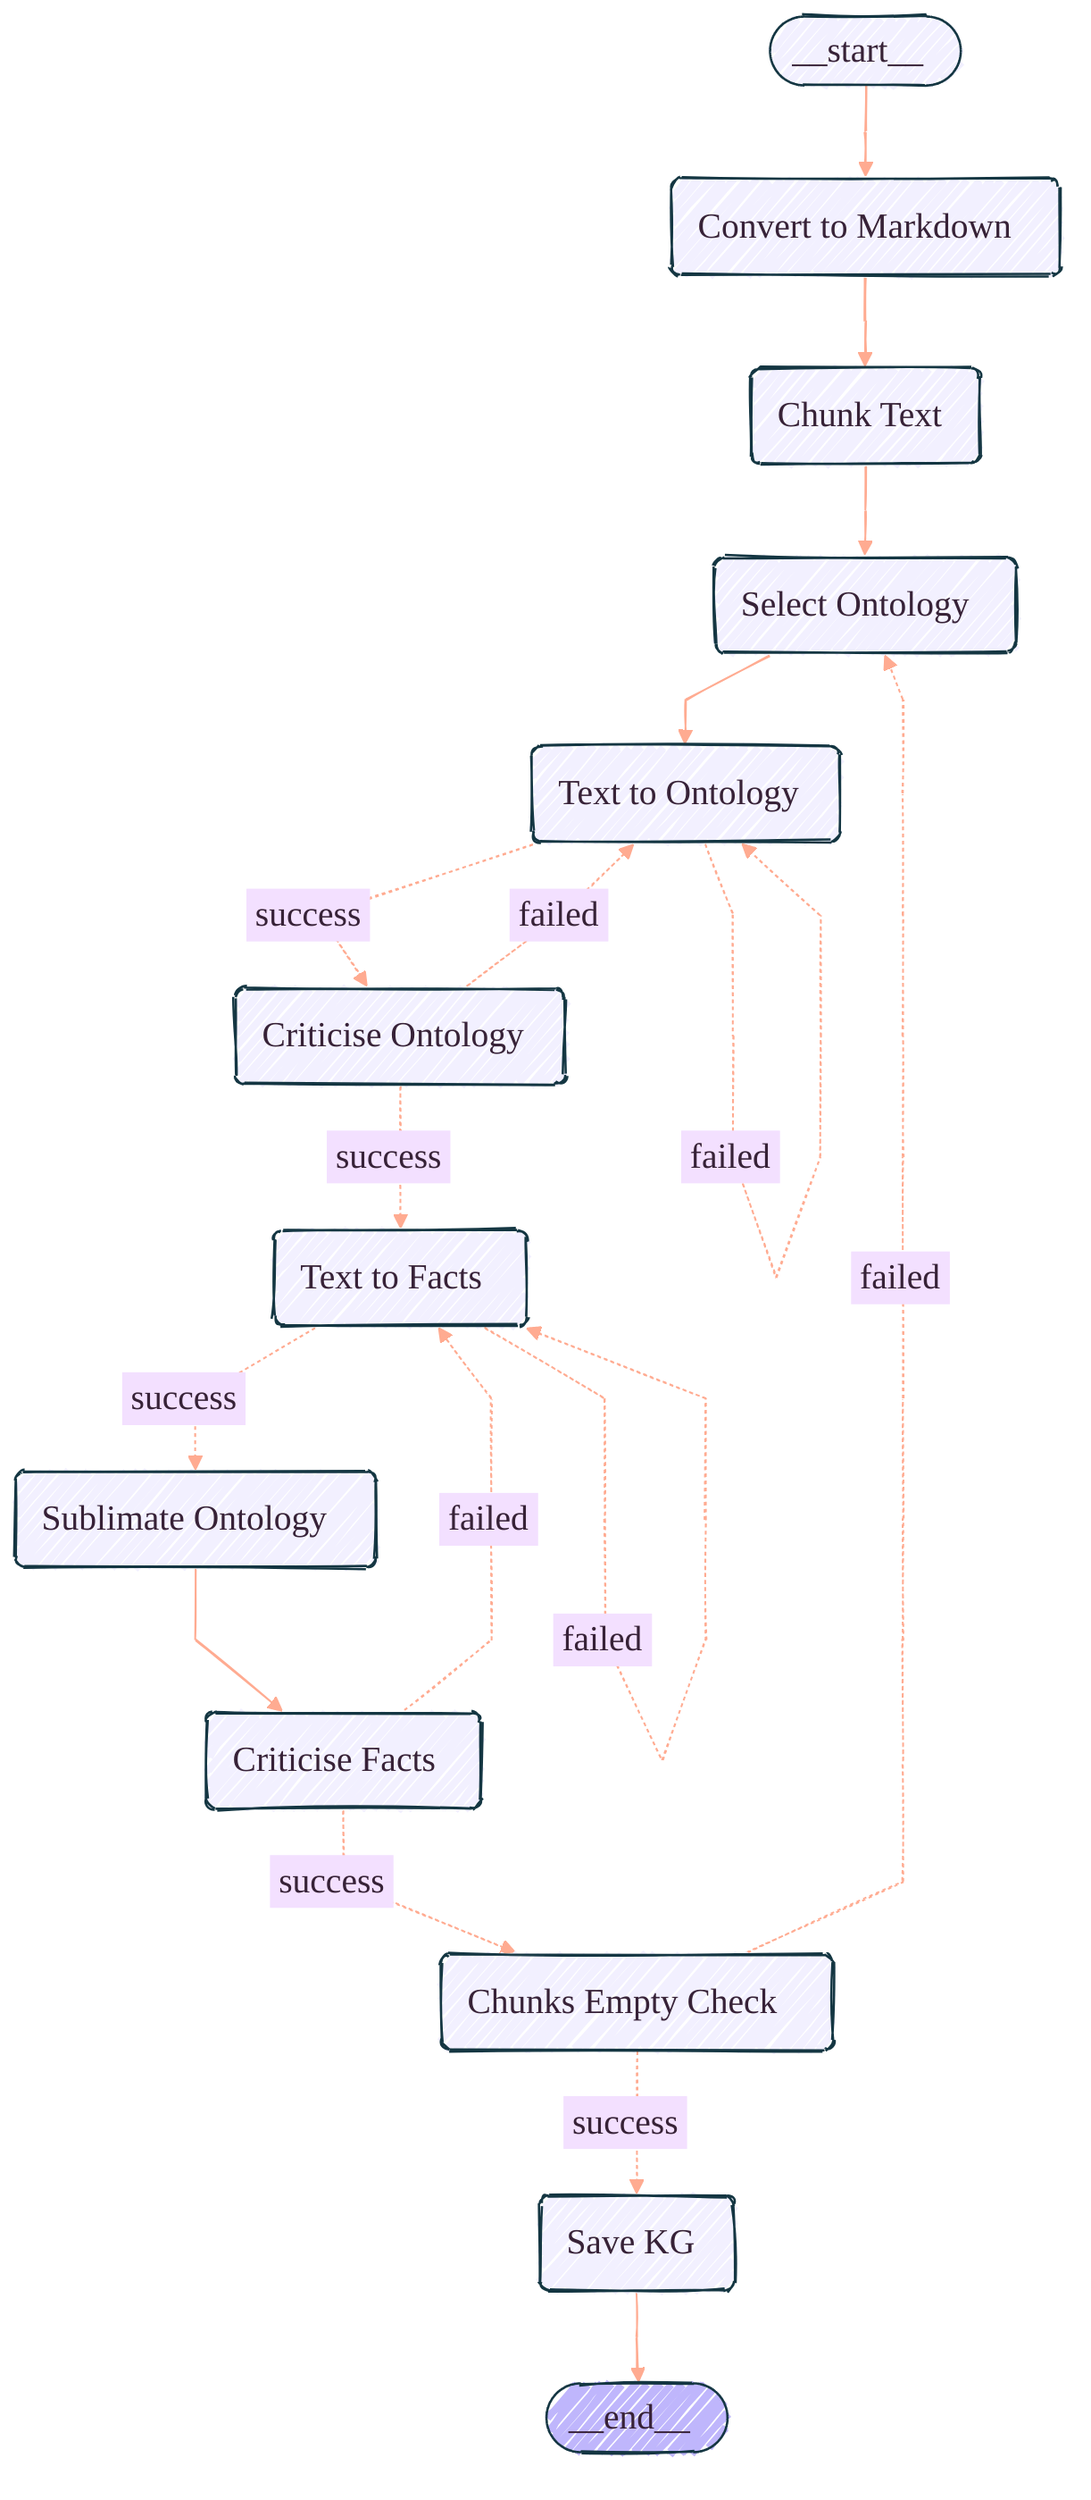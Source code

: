 ---
config:
  flowchart:
    curve: linear
    htmlLabels: true
    useMaxWidth: true
  look: handDrawn
  theme: base
  themeVariables:
    fontFamily: '''Architects Daughter'', cursive'
    fontSize: 20px
    lineColor: '#FFAB91'
    primaryBorderColor: '#143642'
    primaryColor: '#FFF3E0'
    primaryTextColor: '#372237'
---
graph TD;
	__start__([<p>__start__</p>]):::first
	Convert_to_Markdown(Convert to Markdown)
	Chunk_Text(Chunk Text)
	Select_Ontology(Select Ontology)
	Text_to_Ontology(Text to Ontology)
	Text_to_Facts(Text to Facts)
	Sublimate_Ontology(Sublimate Ontology)
	Criticise_Ontology(Criticise Ontology)
	Criticise_Facts(Criticise Facts)
	Chunks_Empty_Check(Chunks Empty Check)
	Save_KG(Save KG)
	__end__([<p>__end__</p>]):::last
	Chunk_Text --> Select_Ontology;
	Convert_to_Markdown --> Chunk_Text;
	Save_KG --> __end__;
	Select_Ontology --> Text_to_Ontology;
	Sublimate_Ontology --> Criticise_Facts;
	__start__ --> Convert_to_Markdown;
	Chunks_Empty_Check -. &nbsp;success&nbsp; .-> Save_KG;
	Chunks_Empty_Check -. &nbsp;failed&nbsp; .-> Select_Ontology;
	Text_to_Ontology -. &nbsp;success&nbsp; .-> Criticise_Ontology;
	Criticise_Ontology -. &nbsp;success&nbsp; .-> Text_to_Facts;
	Criticise_Ontology -. &nbsp;failed&nbsp; .-> Text_to_Ontology;
	Text_to_Facts -. &nbsp;success&nbsp; .-> Sublimate_Ontology;
	Criticise_Facts -. &nbsp;success&nbsp; .-> Chunks_Empty_Check;
	Criticise_Facts -. &nbsp;failed&nbsp; .-> Text_to_Facts;
	Text_to_Ontology -. &nbsp;failed&nbsp; .-> Text_to_Ontology;
	Text_to_Facts -. &nbsp;failed&nbsp; .-> Text_to_Facts;
	classDef default fill:#f2f0ff,line-height:1.2
	classDef first fill-opacity:0
	classDef last fill:#bfb6fc